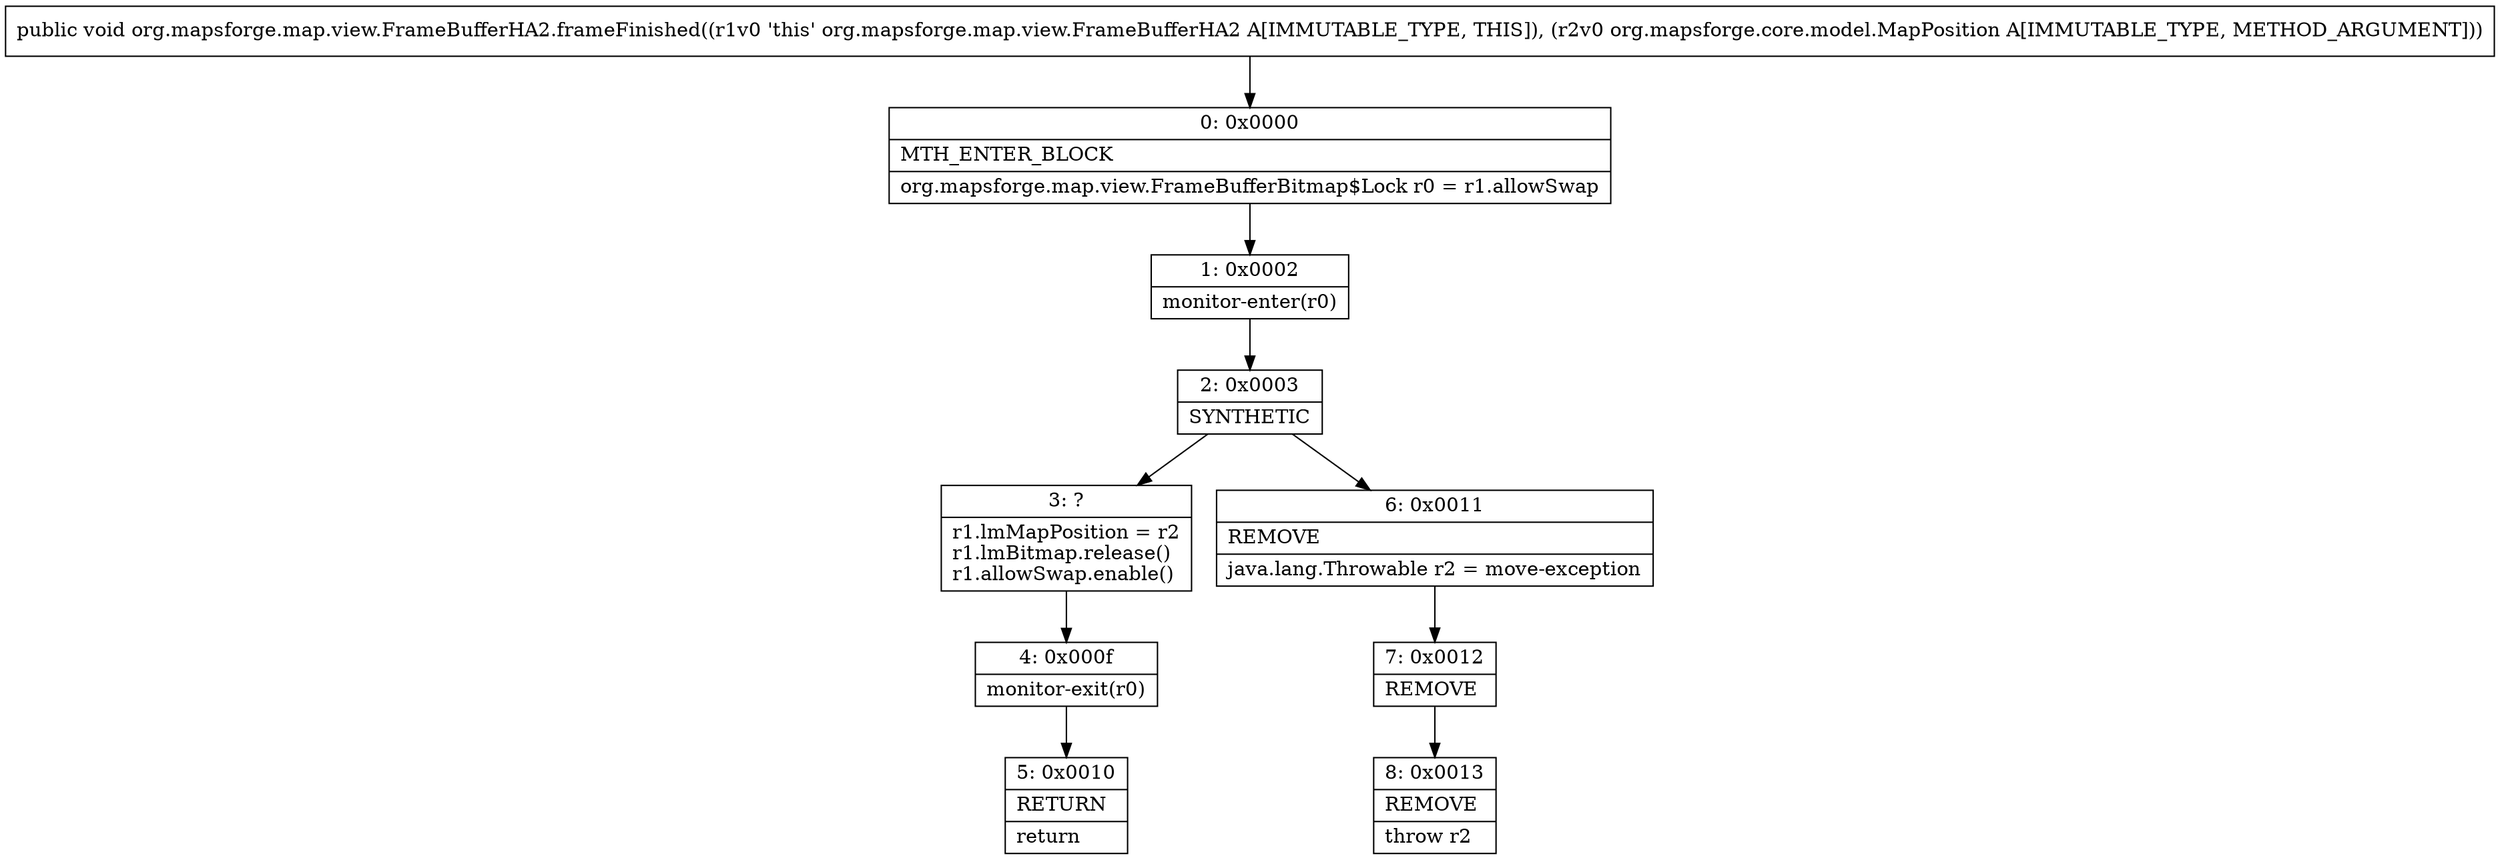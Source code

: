 digraph "CFG fororg.mapsforge.map.view.FrameBufferHA2.frameFinished(Lorg\/mapsforge\/core\/model\/MapPosition;)V" {
Node_0 [shape=record,label="{0\:\ 0x0000|MTH_ENTER_BLOCK\l|org.mapsforge.map.view.FrameBufferBitmap$Lock r0 = r1.allowSwap\l}"];
Node_1 [shape=record,label="{1\:\ 0x0002|monitor\-enter(r0)\l}"];
Node_2 [shape=record,label="{2\:\ 0x0003|SYNTHETIC\l}"];
Node_3 [shape=record,label="{3\:\ ?|r1.lmMapPosition = r2\lr1.lmBitmap.release()\lr1.allowSwap.enable()\l}"];
Node_4 [shape=record,label="{4\:\ 0x000f|monitor\-exit(r0)\l}"];
Node_5 [shape=record,label="{5\:\ 0x0010|RETURN\l|return\l}"];
Node_6 [shape=record,label="{6\:\ 0x0011|REMOVE\l|java.lang.Throwable r2 = move\-exception\l}"];
Node_7 [shape=record,label="{7\:\ 0x0012|REMOVE\l}"];
Node_8 [shape=record,label="{8\:\ 0x0013|REMOVE\l|throw r2\l}"];
MethodNode[shape=record,label="{public void org.mapsforge.map.view.FrameBufferHA2.frameFinished((r1v0 'this' org.mapsforge.map.view.FrameBufferHA2 A[IMMUTABLE_TYPE, THIS]), (r2v0 org.mapsforge.core.model.MapPosition A[IMMUTABLE_TYPE, METHOD_ARGUMENT])) }"];
MethodNode -> Node_0;
Node_0 -> Node_1;
Node_1 -> Node_2;
Node_2 -> Node_3;
Node_2 -> Node_6;
Node_3 -> Node_4;
Node_4 -> Node_5;
Node_6 -> Node_7;
Node_7 -> Node_8;
}

